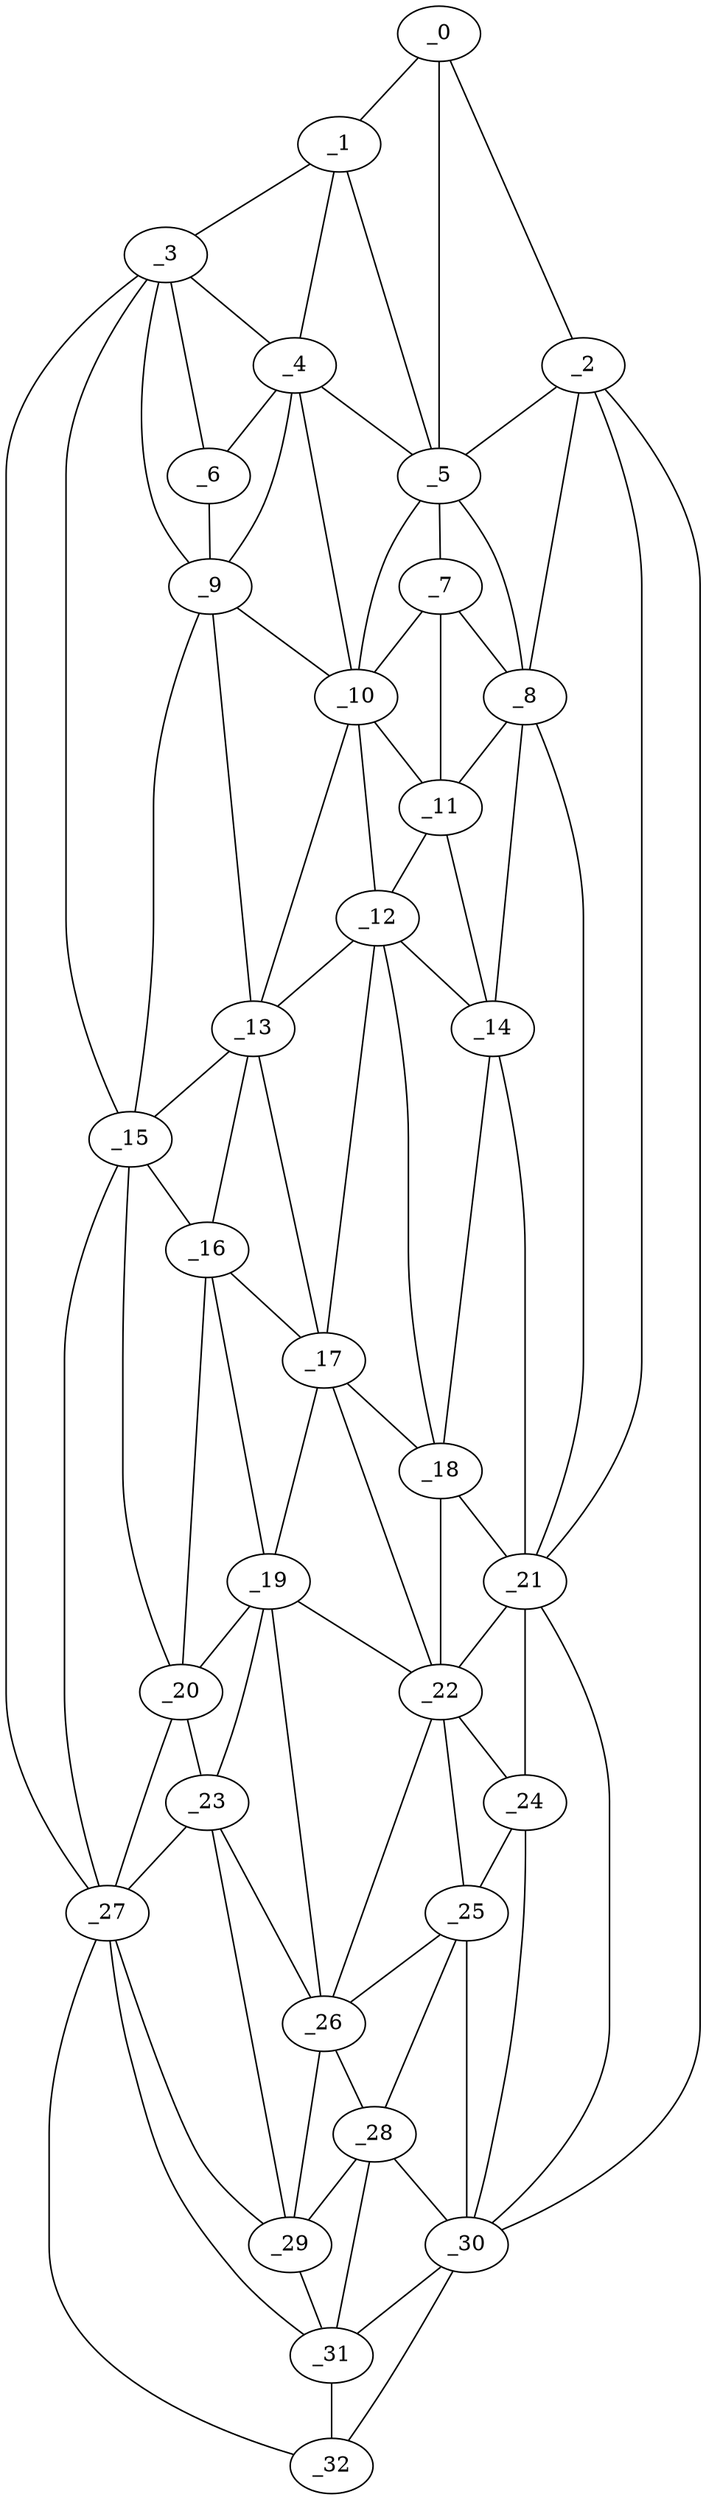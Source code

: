 graph "obj60__5.gxl" {
	_0	 [x=5,
		y=39];
	_1	 [x=6,
		y=45];
	_0 -- _1	 [valence=1];
	_2	 [x=11,
		y=19];
	_0 -- _2	 [valence=1];
	_5	 [x=23,
		y=45];
	_0 -- _5	 [valence=1];
	_3	 [x=19,
		y=111];
	_1 -- _3	 [valence=1];
	_4	 [x=20,
		y=69];
	_1 -- _4	 [valence=1];
	_1 -- _5	 [valence=2];
	_2 -- _5	 [valence=2];
	_8	 [x=36,
		y=27];
	_2 -- _8	 [valence=2];
	_21	 [x=79,
		y=26];
	_2 -- _21	 [valence=1];
	_30	 [x=120,
		y=20];
	_2 -- _30	 [valence=1];
	_3 -- _4	 [valence=2];
	_6	 [x=25,
		y=85];
	_3 -- _6	 [valence=1];
	_9	 [x=45,
		y=71];
	_3 -- _9	 [valence=2];
	_15	 [x=64,
		y=71];
	_3 -- _15	 [valence=2];
	_27	 [x=101,
		y=111];
	_3 -- _27	 [valence=1];
	_4 -- _5	 [valence=2];
	_4 -- _6	 [valence=2];
	_4 -- _9	 [valence=2];
	_10	 [x=46,
		y=58];
	_4 -- _10	 [valence=1];
	_7	 [x=35,
		y=38];
	_5 -- _7	 [valence=1];
	_5 -- _8	 [valence=1];
	_5 -- _10	 [valence=2];
	_6 -- _9	 [valence=2];
	_7 -- _8	 [valence=2];
	_7 -- _10	 [valence=2];
	_11	 [x=49,
		y=31];
	_7 -- _11	 [valence=1];
	_8 -- _11	 [valence=2];
	_14	 [x=58,
		y=31];
	_8 -- _14	 [valence=1];
	_8 -- _21	 [valence=2];
	_9 -- _10	 [valence=2];
	_13	 [x=56,
		y=64];
	_9 -- _13	 [valence=2];
	_9 -- _15	 [valence=2];
	_10 -- _11	 [valence=2];
	_12	 [x=56,
		y=56];
	_10 -- _12	 [valence=2];
	_10 -- _13	 [valence=2];
	_11 -- _12	 [valence=2];
	_11 -- _14	 [valence=2];
	_12 -- _13	 [valence=2];
	_12 -- _14	 [valence=2];
	_17	 [x=66,
		y=58];
	_12 -- _17	 [valence=2];
	_18	 [x=70,
		y=32];
	_12 -- _18	 [valence=2];
	_13 -- _15	 [valence=2];
	_16	 [x=65,
		y=64];
	_13 -- _16	 [valence=2];
	_13 -- _17	 [valence=2];
	_14 -- _18	 [valence=2];
	_14 -- _21	 [valence=2];
	_15 -- _16	 [valence=2];
	_20	 [x=78,
		y=74];
	_15 -- _20	 [valence=1];
	_15 -- _27	 [valence=1];
	_16 -- _17	 [valence=1];
	_19	 [x=74,
		y=58];
	_16 -- _19	 [valence=2];
	_16 -- _20	 [valence=2];
	_17 -- _18	 [valence=2];
	_17 -- _19	 [valence=2];
	_22	 [x=79,
		y=36];
	_17 -- _22	 [valence=1];
	_18 -- _21	 [valence=1];
	_18 -- _22	 [valence=2];
	_19 -- _20	 [valence=1];
	_19 -- _22	 [valence=2];
	_23	 [x=90,
		y=79];
	_19 -- _23	 [valence=1];
	_26	 [x=93,
		y=46];
	_19 -- _26	 [valence=2];
	_20 -- _23	 [valence=1];
	_20 -- _27	 [valence=2];
	_21 -- _22	 [valence=1];
	_24	 [x=91,
		y=26];
	_21 -- _24	 [valence=2];
	_21 -- _30	 [valence=2];
	_22 -- _24	 [valence=2];
	_25	 [x=93,
		y=36];
	_22 -- _25	 [valence=1];
	_22 -- _26	 [valence=2];
	_23 -- _26	 [valence=2];
	_23 -- _27	 [valence=2];
	_29	 [x=113,
		y=48];
	_23 -- _29	 [valence=1];
	_24 -- _25	 [valence=2];
	_24 -- _30	 [valence=2];
	_25 -- _26	 [valence=2];
	_28	 [x=102,
		y=44];
	_25 -- _28	 [valence=2];
	_25 -- _30	 [valence=2];
	_26 -- _28	 [valence=2];
	_26 -- _29	 [valence=2];
	_27 -- _29	 [valence=1];
	_31	 [x=122,
		y=41];
	_27 -- _31	 [valence=1];
	_32	 [x=126,
		y=32];
	_27 -- _32	 [valence=1];
	_28 -- _29	 [valence=1];
	_28 -- _30	 [valence=2];
	_28 -- _31	 [valence=2];
	_29 -- _31	 [valence=2];
	_30 -- _31	 [valence=2];
	_30 -- _32	 [valence=1];
	_31 -- _32	 [valence=2];
}
